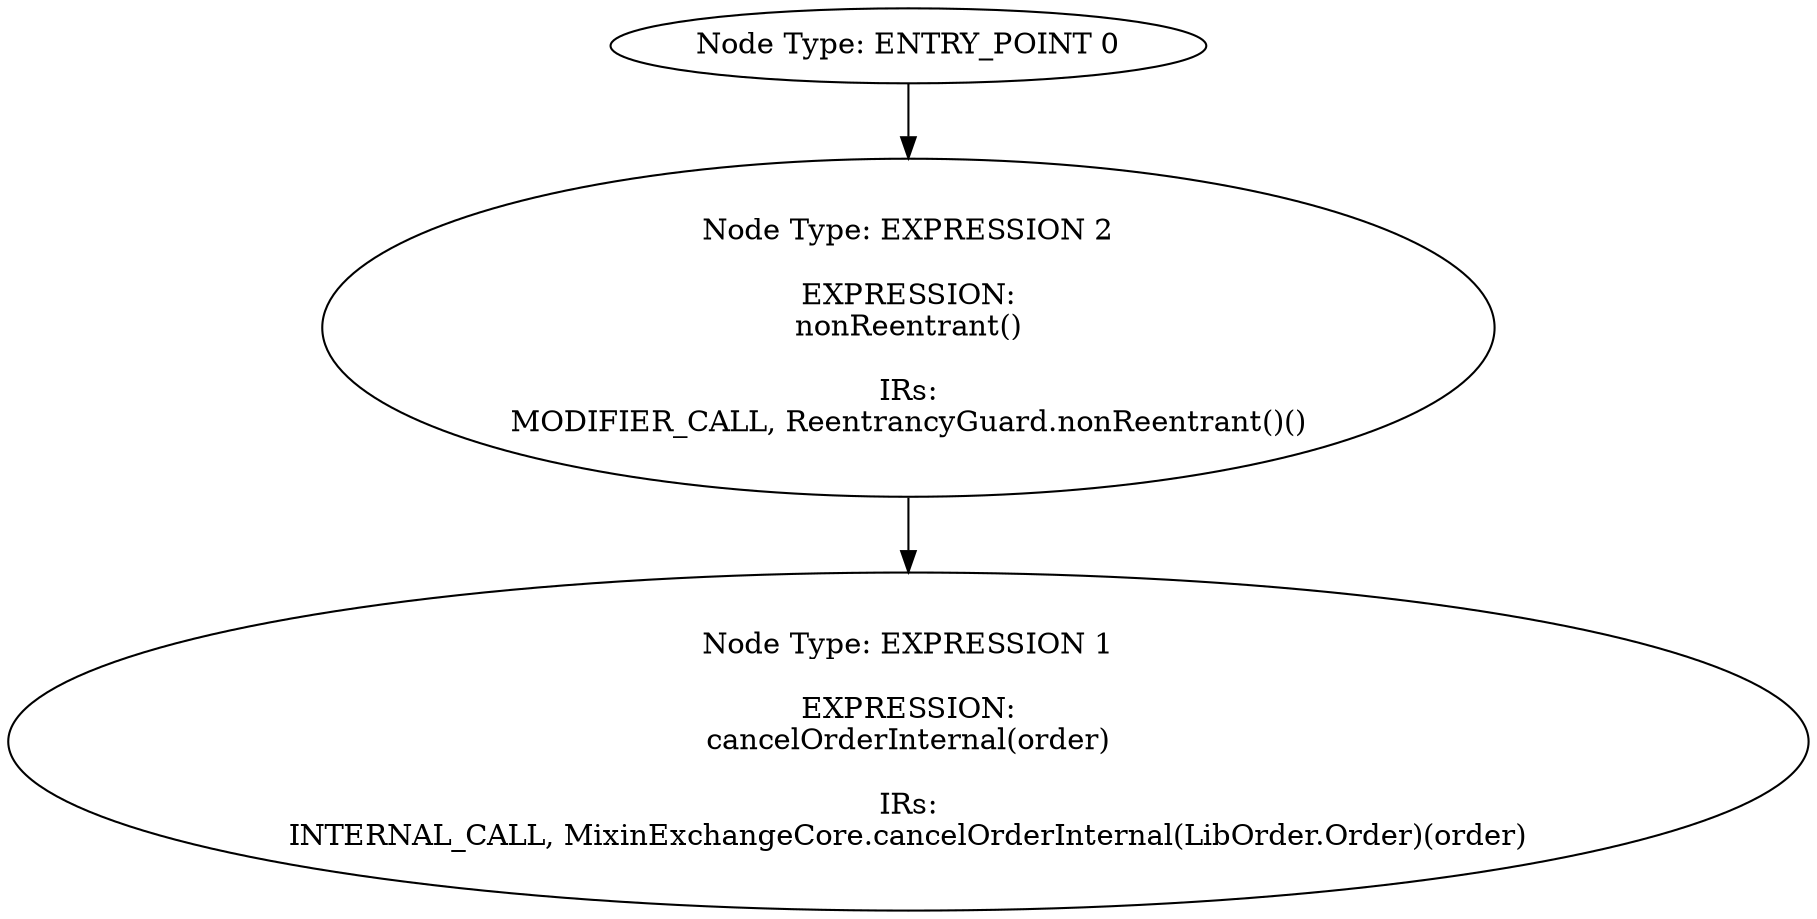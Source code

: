 digraph{
0[label="Node Type: ENTRY_POINT 0
"];
0->2;
1[label="Node Type: EXPRESSION 1

EXPRESSION:
cancelOrderInternal(order)

IRs:
INTERNAL_CALL, MixinExchangeCore.cancelOrderInternal(LibOrder.Order)(order)"];
2[label="Node Type: EXPRESSION 2

EXPRESSION:
nonReentrant()

IRs:
MODIFIER_CALL, ReentrancyGuard.nonReentrant()()"];
2->1;
}
